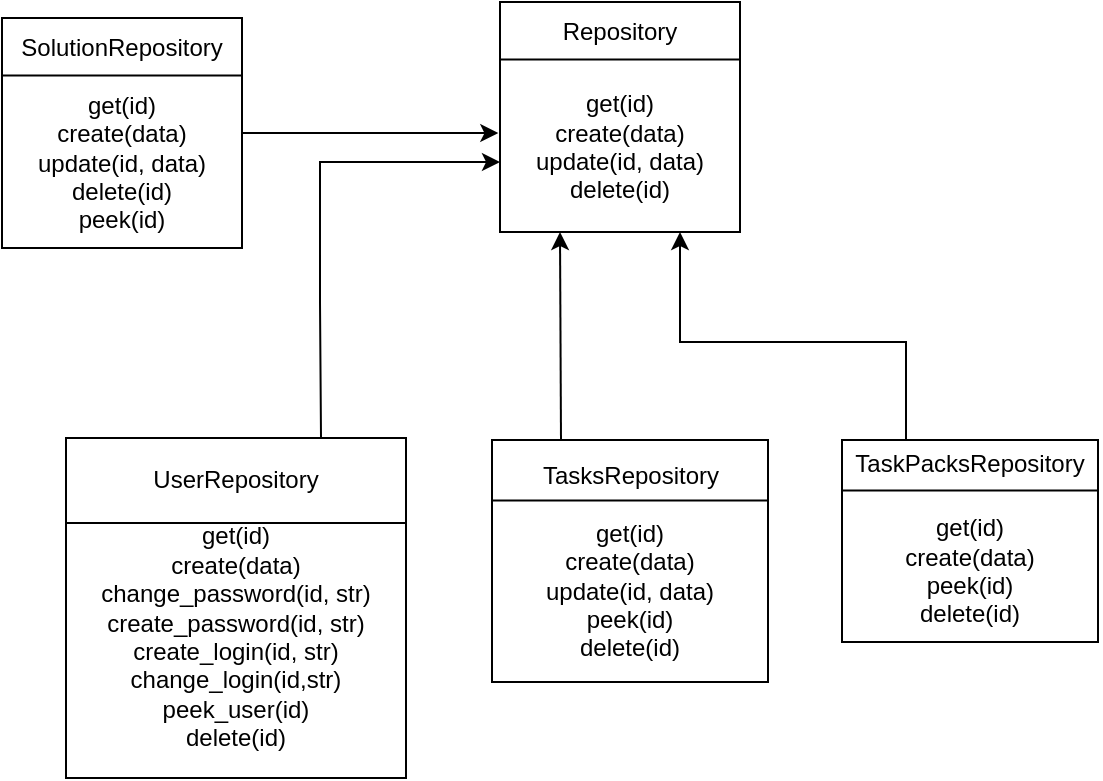 <mxfile>
    <diagram id="1zqKsZz46dVtBD2DYbze" name="Page-1">
        <mxGraphModel dx="2107" dy="672" grid="1" gridSize="10" guides="1" tooltips="1" connect="1" arrows="1" fold="1" page="1" pageScale="1" pageWidth="827" pageHeight="1169" math="0" shadow="0">
            <root>
                <mxCell id="0"/>
                <mxCell id="1" parent="0"/>
                <mxCell id="31" style="edgeStyle=none;rounded=0;html=1;exitX=0.75;exitY=1;exitDx=0;exitDy=0;entryX=0.25;entryY=0;entryDx=0;entryDy=0;endArrow=none;endFill=0;startArrow=classic;startFill=1;" edge="1" parent="1" source="3" target="23">
                    <mxGeometry relative="1" as="geometry">
                        <Array as="points">
                            <mxPoint x="320" y="740"/>
                            <mxPoint x="433" y="740"/>
                        </Array>
                    </mxGeometry>
                </mxCell>
                <mxCell id="3" value="&lt;br&gt;&lt;br&gt;get(id)&lt;br&gt;create(data)&lt;br&gt;update(id, data)&lt;br&gt;delete(id)" style="rounded=0;whiteSpace=wrap;html=1;" parent="1" vertex="1">
                    <mxGeometry x="230" y="570" width="120" height="115" as="geometry"/>
                </mxCell>
                <mxCell id="4" style="edgeStyle=none;html=1;exitX=1;exitY=0.25;exitDx=0;exitDy=0;entryX=0;entryY=0.25;entryDx=0;entryDy=0;endArrow=none;endFill=0;" parent="1" source="3" target="3" edge="1">
                    <mxGeometry relative="1" as="geometry"/>
                </mxCell>
                <mxCell id="5" value="Repository" style="text;html=1;strokeColor=none;fillColor=none;align=center;verticalAlign=middle;whiteSpace=wrap;rounded=0;rotation=0;" parent="1" vertex="1">
                    <mxGeometry x="250" y="570" width="80" height="30" as="geometry"/>
                </mxCell>
                <mxCell id="26" style="edgeStyle=none;html=1;exitX=1;exitY=0.5;exitDx=0;exitDy=0;endArrow=classic;endFill=1;entryX=-0.007;entryY=0.57;entryDx=0;entryDy=0;entryPerimeter=0;" parent="1" source="6" target="3" edge="1">
                    <mxGeometry relative="1" as="geometry">
                        <mxPoint x="210" y="640" as="targetPoint"/>
                    </mxGeometry>
                </mxCell>
                <mxCell id="6" value="&lt;br&gt;&lt;br&gt;get(id)&lt;br&gt;create(data)&lt;br&gt;update(id, data)&lt;br&gt;delete(id)&lt;br&gt;peek(id)" style="rounded=0;whiteSpace=wrap;html=1;" parent="1" vertex="1">
                    <mxGeometry x="-19" y="578" width="120" height="115" as="geometry"/>
                </mxCell>
                <mxCell id="7" style="edgeStyle=none;html=1;exitX=1;exitY=0.25;exitDx=0;exitDy=0;entryX=0;entryY=0.25;entryDx=0;entryDy=0;endArrow=none;endFill=0;" parent="1" source="6" target="6" edge="1">
                    <mxGeometry relative="1" as="geometry"/>
                </mxCell>
                <mxCell id="8" value="SolutionRepository" style="text;html=1;strokeColor=none;fillColor=none;align=center;verticalAlign=middle;whiteSpace=wrap;rounded=0;rotation=0;" parent="1" vertex="1">
                    <mxGeometry x="1" y="578" width="80" height="30" as="geometry"/>
                </mxCell>
                <mxCell id="27" style="edgeStyle=none;html=1;exitX=0.75;exitY=0;exitDx=0;exitDy=0;endArrow=classic;endFill=1;rounded=0;" parent="1" source="12" edge="1">
                    <mxGeometry relative="1" as="geometry">
                        <mxPoint x="230" y="650" as="targetPoint"/>
                        <Array as="points">
                            <mxPoint x="140" y="720"/>
                            <mxPoint x="140" y="650"/>
                            <mxPoint x="190" y="650"/>
                        </Array>
                    </mxGeometry>
                </mxCell>
                <mxCell id="12" value="&lt;br&gt;&lt;br&gt;get(id)&lt;br&gt;create(data)&lt;br&gt;change_password(id, str)&lt;br&gt;create_password(id, str)&lt;br&gt;create_login(id, str)&lt;br&gt;change_login(id,str)&lt;br&gt;peek_user(id)&lt;br&gt;delete(id)&lt;br&gt;" style="rounded=0;whiteSpace=wrap;html=1;" parent="1" vertex="1">
                    <mxGeometry x="13" y="788" width="170" height="170" as="geometry"/>
                </mxCell>
                <mxCell id="13" style="edgeStyle=none;html=1;exitX=1;exitY=0.25;exitDx=0;exitDy=0;entryX=0;entryY=0.25;entryDx=0;entryDy=0;endArrow=none;endFill=0;" parent="1" source="12" target="12" edge="1">
                    <mxGeometry relative="1" as="geometry"/>
                </mxCell>
                <mxCell id="14" value="UserRepository" style="text;html=1;strokeColor=none;fillColor=none;align=center;verticalAlign=middle;whiteSpace=wrap;rounded=0;rotation=0;" parent="1" vertex="1">
                    <mxGeometry x="58" y="794" width="80" height="30" as="geometry"/>
                </mxCell>
                <mxCell id="29" style="edgeStyle=none;rounded=0;html=1;exitX=0.25;exitY=0;exitDx=0;exitDy=0;entryX=0.25;entryY=1;entryDx=0;entryDy=0;" edge="1" parent="1" source="16" target="3">
                    <mxGeometry relative="1" as="geometry"/>
                </mxCell>
                <mxCell id="16" value="&lt;br&gt;&lt;br&gt;get(id)&lt;br&gt;create(data)&lt;br&gt;update(id, data)&lt;br&gt;peek(id)&lt;br&gt;delete(id)" style="rounded=0;whiteSpace=wrap;html=1;" parent="1" vertex="1">
                    <mxGeometry x="226" y="789" width="138" height="121" as="geometry"/>
                </mxCell>
                <mxCell id="17" style="edgeStyle=none;html=1;exitX=1;exitY=0.25;exitDx=0;exitDy=0;entryX=0;entryY=0.25;entryDx=0;entryDy=0;endArrow=none;endFill=0;" parent="1" source="16" target="16" edge="1">
                    <mxGeometry relative="1" as="geometry"/>
                </mxCell>
                <mxCell id="18" value="TasksRepository" style="text;html=1;strokeColor=none;fillColor=none;align=center;verticalAlign=middle;whiteSpace=wrap;rounded=0;rotation=0;" parent="1" vertex="1">
                    <mxGeometry x="247.5" y="787" width="95" height="40" as="geometry"/>
                </mxCell>
                <mxCell id="23" value="&lt;br&gt;&lt;br&gt;get(id)&lt;br&gt;create(data)&lt;br&gt;peek(id)&lt;br&gt;delete(id)" style="rounded=0;whiteSpace=wrap;html=1;" parent="1" vertex="1">
                    <mxGeometry x="401" y="789" width="128" height="101" as="geometry"/>
                </mxCell>
                <mxCell id="24" style="edgeStyle=none;html=1;exitX=1;exitY=0.25;exitDx=0;exitDy=0;entryX=0;entryY=0.25;entryDx=0;entryDy=0;endArrow=none;endFill=0;" parent="1" source="23" target="23" edge="1">
                    <mxGeometry relative="1" as="geometry"/>
                </mxCell>
                <mxCell id="25" value="TaskPacksRepository" style="text;html=1;strokeColor=none;fillColor=none;align=center;verticalAlign=middle;whiteSpace=wrap;rounded=0;rotation=0;" parent="1" vertex="1">
                    <mxGeometry x="410" y="778" width="110" height="46" as="geometry"/>
                </mxCell>
            </root>
        </mxGraphModel>
    </diagram>
</mxfile>